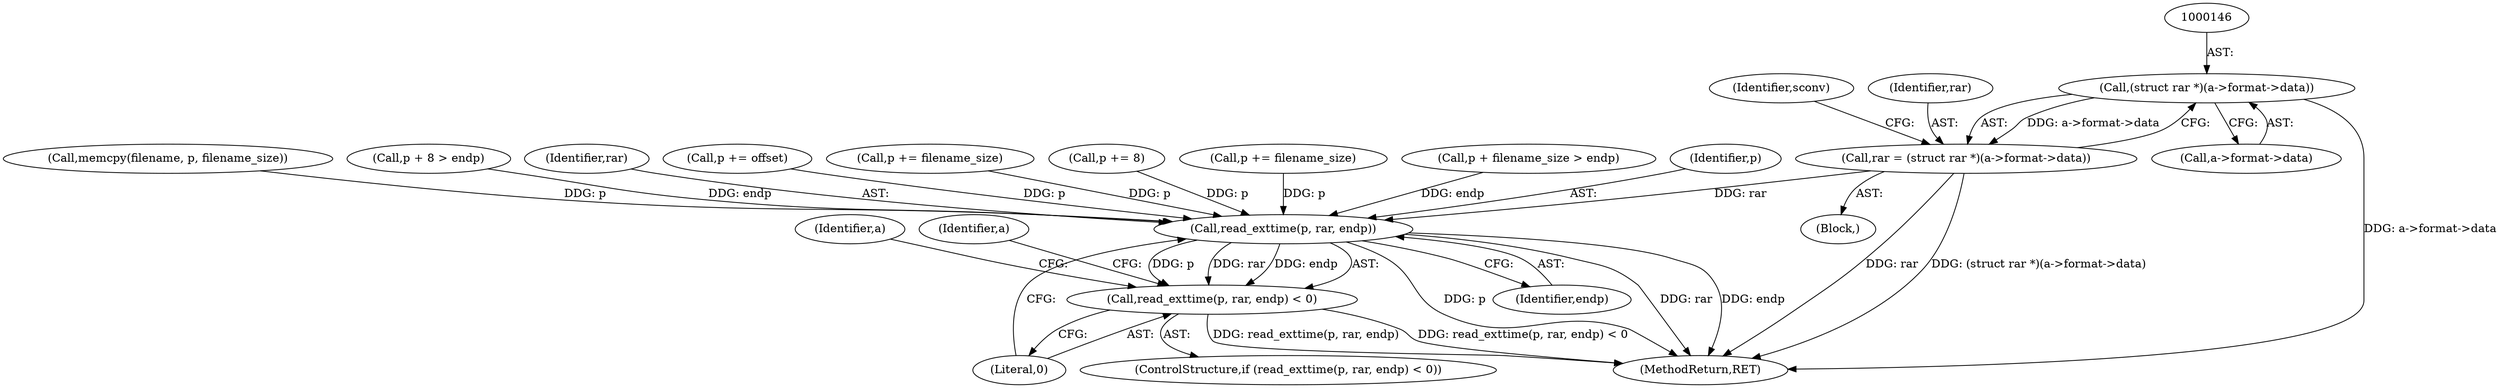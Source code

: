 digraph "0_libarchive_5562545b5562f6d12a4ef991fae158bf4ccf92b6@pointer" {
"1000145" [label="(Call,(struct rar *)(a->format->data))"];
"1000143" [label="(Call,rar = (struct rar *)(a->format->data))"];
"1001377" [label="(Call,read_exttime(p, rar, endp))"];
"1001376" [label="(Call,read_exttime(p, rar, endp) < 0)"];
"1001075" [label="(Call,p += filename_size)"];
"1001375" [label="(ControlStructure,if (read_exttime(p, rar, endp) < 0))"];
"1000628" [label="(Call,p + filename_size > endp)"];
"1000153" [label="(Identifier,sconv)"];
"1001380" [label="(Identifier,endp)"];
"1001381" [label="(Literal,0)"];
"1000147" [label="(Call,a->format->data)"];
"1001378" [label="(Identifier,p)"];
"1001386" [label="(Identifier,a)"];
"1001377" [label="(Call,read_exttime(p, rar, endp))"];
"1001376" [label="(Call,read_exttime(p, rar, endp) < 0)"];
"1000699" [label="(Call,memcpy(filename, p, filename_size))"];
"1001344" [label="(Call,p + 8 > endp)"];
"1001379" [label="(Identifier,rar)"];
"1000120" [label="(Block,)"];
"1000145" [label="(Call,(struct rar *)(a->format->data))"];
"1000143" [label="(Call,rar = (struct rar *)(a->format->data))"];
"1000144" [label="(Identifier,rar)"];
"1001007" [label="(Call,p += offset)"];
"1001055" [label="(Call,p += filename_size)"];
"1001365" [label="(Call,p += 8)"];
"1001741" [label="(MethodReturn,RET)"];
"1001393" [label="(Identifier,a)"];
"1000145" -> "1000143"  [label="AST: "];
"1000145" -> "1000147"  [label="CFG: "];
"1000146" -> "1000145"  [label="AST: "];
"1000147" -> "1000145"  [label="AST: "];
"1000143" -> "1000145"  [label="CFG: "];
"1000145" -> "1001741"  [label="DDG: a->format->data"];
"1000145" -> "1000143"  [label="DDG: a->format->data"];
"1000143" -> "1000120"  [label="AST: "];
"1000144" -> "1000143"  [label="AST: "];
"1000153" -> "1000143"  [label="CFG: "];
"1000143" -> "1001741"  [label="DDG: rar"];
"1000143" -> "1001741"  [label="DDG: (struct rar *)(a->format->data)"];
"1000143" -> "1001377"  [label="DDG: rar"];
"1001377" -> "1001376"  [label="AST: "];
"1001377" -> "1001380"  [label="CFG: "];
"1001378" -> "1001377"  [label="AST: "];
"1001379" -> "1001377"  [label="AST: "];
"1001380" -> "1001377"  [label="AST: "];
"1001381" -> "1001377"  [label="CFG: "];
"1001377" -> "1001741"  [label="DDG: endp"];
"1001377" -> "1001741"  [label="DDG: p"];
"1001377" -> "1001741"  [label="DDG: rar"];
"1001377" -> "1001376"  [label="DDG: p"];
"1001377" -> "1001376"  [label="DDG: rar"];
"1001377" -> "1001376"  [label="DDG: endp"];
"1001365" -> "1001377"  [label="DDG: p"];
"1001055" -> "1001377"  [label="DDG: p"];
"1001007" -> "1001377"  [label="DDG: p"];
"1001075" -> "1001377"  [label="DDG: p"];
"1000699" -> "1001377"  [label="DDG: p"];
"1000628" -> "1001377"  [label="DDG: endp"];
"1001344" -> "1001377"  [label="DDG: endp"];
"1001376" -> "1001375"  [label="AST: "];
"1001376" -> "1001381"  [label="CFG: "];
"1001381" -> "1001376"  [label="AST: "];
"1001386" -> "1001376"  [label="CFG: "];
"1001393" -> "1001376"  [label="CFG: "];
"1001376" -> "1001741"  [label="DDG: read_exttime(p, rar, endp)"];
"1001376" -> "1001741"  [label="DDG: read_exttime(p, rar, endp) < 0"];
}
